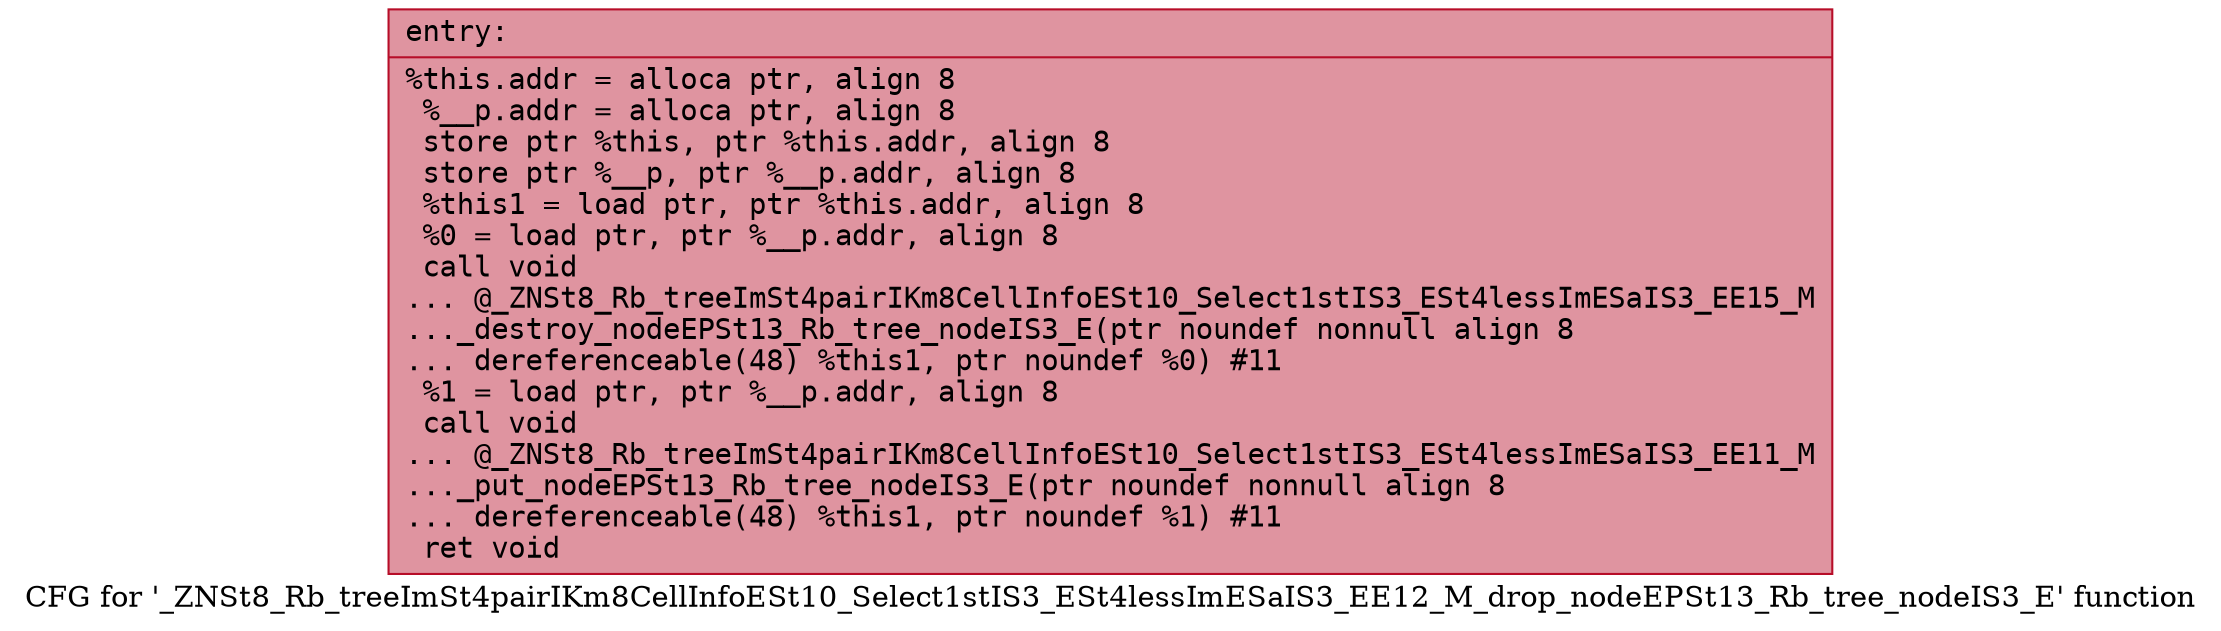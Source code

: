digraph "CFG for '_ZNSt8_Rb_treeImSt4pairIKm8CellInfoESt10_Select1stIS3_ESt4lessImESaIS3_EE12_M_drop_nodeEPSt13_Rb_tree_nodeIS3_E' function" {
	label="CFG for '_ZNSt8_Rb_treeImSt4pairIKm8CellInfoESt10_Select1stIS3_ESt4lessImESaIS3_EE12_M_drop_nodeEPSt13_Rb_tree_nodeIS3_E' function";

	Node0x562da20560c0 [shape=record,color="#b70d28ff", style=filled, fillcolor="#b70d2870" fontname="Courier",label="{entry:\l|  %this.addr = alloca ptr, align 8\l  %__p.addr = alloca ptr, align 8\l  store ptr %this, ptr %this.addr, align 8\l  store ptr %__p, ptr %__p.addr, align 8\l  %this1 = load ptr, ptr %this.addr, align 8\l  %0 = load ptr, ptr %__p.addr, align 8\l  call void\l... @_ZNSt8_Rb_treeImSt4pairIKm8CellInfoESt10_Select1stIS3_ESt4lessImESaIS3_EE15_M\l..._destroy_nodeEPSt13_Rb_tree_nodeIS3_E(ptr noundef nonnull align 8\l... dereferenceable(48) %this1, ptr noundef %0) #11\l  %1 = load ptr, ptr %__p.addr, align 8\l  call void\l... @_ZNSt8_Rb_treeImSt4pairIKm8CellInfoESt10_Select1stIS3_ESt4lessImESaIS3_EE11_M\l..._put_nodeEPSt13_Rb_tree_nodeIS3_E(ptr noundef nonnull align 8\l... dereferenceable(48) %this1, ptr noundef %1) #11\l  ret void\l}"];
}

